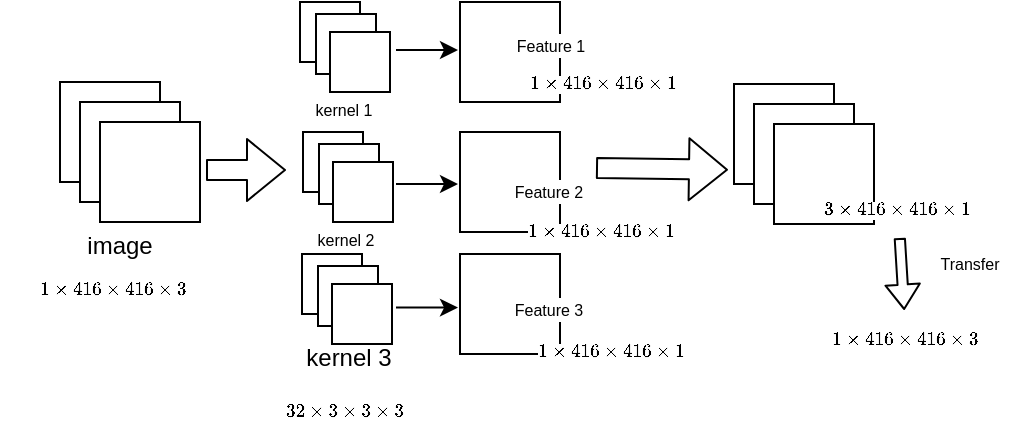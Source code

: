 <mxfile version="20.0.1" type="github">
  <diagram id="Qar00QR1e4j2eE_HeEWa" name="Page-1">
    <mxGraphModel dx="577" dy="299" grid="1" gridSize="1" guides="1" tooltips="1" connect="1" arrows="1" fold="1" page="1" pageScale="1" pageWidth="827" pageHeight="1169" background="none" math="1" shadow="0">
      <root>
        <mxCell id="0" />
        <mxCell id="1" parent="0" />
        <mxCell id="YP-jl6lNTAO6UAwj0qNz-1" value="" style="whiteSpace=wrap;html=1;aspect=fixed;rounded=0;sketch=0;" vertex="1" parent="1">
          <mxGeometry x="60" y="80" width="50" height="50" as="geometry" />
        </mxCell>
        <mxCell id="YP-jl6lNTAO6UAwj0qNz-2" value="" style="whiteSpace=wrap;html=1;aspect=fixed;rounded=0;sketch=0;" vertex="1" parent="1">
          <mxGeometry x="70" y="90" width="50" height="50" as="geometry" />
        </mxCell>
        <mxCell id="YP-jl6lNTAO6UAwj0qNz-3" value="" style="whiteSpace=wrap;html=1;aspect=fixed;rounded=0;sketch=0;" vertex="1" parent="1">
          <mxGeometry x="80" y="100" width="50" height="50" as="geometry" />
        </mxCell>
        <mxCell id="YP-jl6lNTAO6UAwj0qNz-4" value="" style="whiteSpace=wrap;html=1;aspect=fixed;rounded=0;sketch=0;" vertex="1" parent="1">
          <mxGeometry x="180" y="40" width="30" height="30" as="geometry" />
        </mxCell>
        <mxCell id="YP-jl6lNTAO6UAwj0qNz-5" value="" style="whiteSpace=wrap;html=1;aspect=fixed;rounded=0;sketch=0;" vertex="1" parent="1">
          <mxGeometry x="188" y="46" width="30" height="30" as="geometry" />
        </mxCell>
        <mxCell id="YP-jl6lNTAO6UAwj0qNz-6" value="" style="whiteSpace=wrap;html=1;aspect=fixed;rounded=0;sketch=0;" vertex="1" parent="1">
          <mxGeometry x="195" y="55" width="30" height="30" as="geometry" />
        </mxCell>
        <mxCell id="YP-jl6lNTAO6UAwj0qNz-7" value="" style="whiteSpace=wrap;html=1;aspect=fixed;rounded=0;sketch=0;" vertex="1" parent="1">
          <mxGeometry x="181.5" y="105" width="30" height="30" as="geometry" />
        </mxCell>
        <mxCell id="YP-jl6lNTAO6UAwj0qNz-8" value="" style="whiteSpace=wrap;html=1;aspect=fixed;rounded=0;sketch=0;" vertex="1" parent="1">
          <mxGeometry x="189.5" y="111" width="30" height="30" as="geometry" />
        </mxCell>
        <mxCell id="YP-jl6lNTAO6UAwj0qNz-9" value="" style="whiteSpace=wrap;html=1;aspect=fixed;rounded=0;sketch=0;" vertex="1" parent="1">
          <mxGeometry x="196.5" y="120" width="30" height="30" as="geometry" />
        </mxCell>
        <mxCell id="YP-jl6lNTAO6UAwj0qNz-10" value="" style="whiteSpace=wrap;html=1;aspect=fixed;rounded=0;sketch=0;" vertex="1" parent="1">
          <mxGeometry x="181" y="166" width="30" height="30" as="geometry" />
        </mxCell>
        <mxCell id="YP-jl6lNTAO6UAwj0qNz-11" value="" style="whiteSpace=wrap;html=1;aspect=fixed;rounded=0;sketch=0;" vertex="1" parent="1">
          <mxGeometry x="189" y="172" width="30" height="30" as="geometry" />
        </mxCell>
        <mxCell id="YP-jl6lNTAO6UAwj0qNz-12" value="" style="whiteSpace=wrap;html=1;aspect=fixed;rounded=0;sketch=0;" vertex="1" parent="1">
          <mxGeometry x="196" y="181" width="30" height="30" as="geometry" />
        </mxCell>
        <mxCell id="YP-jl6lNTAO6UAwj0qNz-13" value="" style="whiteSpace=wrap;html=1;aspect=fixed;rounded=0;sketch=0;" vertex="1" parent="1">
          <mxGeometry x="260" y="40" width="50" height="50" as="geometry" />
        </mxCell>
        <mxCell id="YP-jl6lNTAO6UAwj0qNz-14" value="" style="whiteSpace=wrap;html=1;aspect=fixed;rounded=0;sketch=0;" vertex="1" parent="1">
          <mxGeometry x="260" y="105" width="50" height="50" as="geometry" />
        </mxCell>
        <mxCell id="YP-jl6lNTAO6UAwj0qNz-15" value="" style="whiteSpace=wrap;html=1;aspect=fixed;rounded=0;sketch=0;" vertex="1" parent="1">
          <mxGeometry x="260" y="166" width="50" height="50" as="geometry" />
        </mxCell>
        <mxCell id="YP-jl6lNTAO6UAwj0qNz-16" value="" style="whiteSpace=wrap;html=1;aspect=fixed;rounded=0;sketch=0;" vertex="1" parent="1">
          <mxGeometry x="397" y="81" width="50" height="50" as="geometry" />
        </mxCell>
        <mxCell id="YP-jl6lNTAO6UAwj0qNz-17" value="" style="whiteSpace=wrap;html=1;aspect=fixed;rounded=0;sketch=0;" vertex="1" parent="1">
          <mxGeometry x="407" y="91" width="50" height="50" as="geometry" />
        </mxCell>
        <mxCell id="YP-jl6lNTAO6UAwj0qNz-18" value="" style="whiteSpace=wrap;html=1;aspect=fixed;rounded=0;sketch=0;" vertex="1" parent="1">
          <mxGeometry x="417" y="101" width="50" height="50" as="geometry" />
        </mxCell>
        <mxCell id="YP-jl6lNTAO6UAwj0qNz-19" value="image" style="text;html=1;strokeColor=none;fillColor=none;align=center;verticalAlign=middle;whiteSpace=wrap;rounded=0;sketch=0;" vertex="1" parent="1">
          <mxGeometry x="70" y="155" width="40" height="14" as="geometry" />
        </mxCell>
        <mxCell id="YP-jl6lNTAO6UAwj0qNz-20" value="&lt;font style=&quot;font-size: 12px;&quot;&gt;kernel 3&lt;/font&gt;" style="text;html=1;strokeColor=none;fillColor=none;align=center;verticalAlign=middle;whiteSpace=wrap;rounded=0;sketch=0;fontSize=8;" vertex="1" parent="1">
          <mxGeometry x="176.5" y="211" width="55" height="14" as="geometry" />
        </mxCell>
        <mxCell id="YP-jl6lNTAO6UAwj0qNz-22" value="&lt;span style=&quot;font-size: 8px;&quot;&gt;kernel 2&lt;/span&gt;" style="text;html=1;strokeColor=none;fillColor=none;align=center;verticalAlign=middle;whiteSpace=wrap;rounded=0;sketch=0;fontSize=10;fontColor=default;labelBackgroundColor=default;labelBorderColor=none;spacing=2;" vertex="1" parent="1">
          <mxGeometry x="178" y="150" width="50" height="16" as="geometry" />
        </mxCell>
        <mxCell id="YP-jl6lNTAO6UAwj0qNz-24" value="&lt;font style=&quot;font-size: 8px;&quot;&gt;&lt;font style=&quot;&quot;&gt;kernel&lt;/font&gt; 1&lt;/font&gt;" style="text;html=1;strokeColor=none;fillColor=none;align=center;verticalAlign=middle;whiteSpace=wrap;rounded=0;sketch=0;fontSize=10;fontColor=default;labelBackgroundColor=default;labelBorderColor=none;spacing=2;" vertex="1" parent="1">
          <mxGeometry x="176.5" y="85" width="50" height="16" as="geometry" />
        </mxCell>
        <mxCell id="YP-jl6lNTAO6UAwj0qNz-25" value="&lt;span style=&quot;font-size: 8px;&quot;&gt;Feature 1&lt;/span&gt;" style="text;html=1;strokeColor=none;fillColor=none;align=center;verticalAlign=middle;whiteSpace=wrap;rounded=0;sketch=0;fontSize=10;fontColor=default;labelBackgroundColor=default;labelBorderColor=none;spacing=2;" vertex="1" parent="1">
          <mxGeometry x="272" y="53" width="67" height="16" as="geometry" />
        </mxCell>
        <mxCell id="YP-jl6lNTAO6UAwj0qNz-26" value="&lt;span style=&quot;font-size: 8px;&quot;&gt;Feature 2&lt;/span&gt;" style="text;html=1;strokeColor=none;fillColor=none;align=center;verticalAlign=middle;whiteSpace=wrap;rounded=0;sketch=0;fontSize=10;fontColor=default;labelBackgroundColor=default;labelBorderColor=none;spacing=2;" vertex="1" parent="1">
          <mxGeometry x="271" y="126" width="67" height="16" as="geometry" />
        </mxCell>
        <mxCell id="YP-jl6lNTAO6UAwj0qNz-27" value="&lt;span style=&quot;font-size: 8px;&quot;&gt;Feature 3&lt;/span&gt;" style="text;html=1;strokeColor=none;fillColor=none;align=center;verticalAlign=middle;whiteSpace=wrap;rounded=0;sketch=0;fontSize=10;fontColor=default;labelBackgroundColor=default;labelBorderColor=none;spacing=2;" vertex="1" parent="1">
          <mxGeometry x="271" y="185" width="67" height="16" as="geometry" />
        </mxCell>
        <mxCell id="YP-jl6lNTAO6UAwj0qNz-29" value="" style="shape=flexArrow;endArrow=classic;html=1;rounded=1;sketch=0;fontSize=8;fontColor=default;curved=0;" edge="1" parent="1">
          <mxGeometry width="50" height="50" relative="1" as="geometry">
            <mxPoint x="133" y="124" as="sourcePoint" />
            <mxPoint x="173" y="124" as="targetPoint" />
          </mxGeometry>
        </mxCell>
        <mxCell id="YP-jl6lNTAO6UAwj0qNz-30" value="" style="endArrow=classic;html=1;rounded=1;sketch=0;fontSize=8;fontColor=default;curved=0;" edge="1" parent="1">
          <mxGeometry width="50" height="50" relative="1" as="geometry">
            <mxPoint x="228" y="64" as="sourcePoint" />
            <mxPoint x="259" y="64" as="targetPoint" />
          </mxGeometry>
        </mxCell>
        <mxCell id="YP-jl6lNTAO6UAwj0qNz-31" value="" style="endArrow=classic;html=1;rounded=1;sketch=0;fontSize=8;fontColor=default;curved=0;" edge="1" parent="1">
          <mxGeometry width="50" height="50" relative="1" as="geometry">
            <mxPoint x="228" y="131" as="sourcePoint" />
            <mxPoint x="259" y="131" as="targetPoint" />
          </mxGeometry>
        </mxCell>
        <mxCell id="YP-jl6lNTAO6UAwj0qNz-32" value="" style="endArrow=classic;html=1;rounded=1;sketch=0;fontSize=8;fontColor=default;curved=0;" edge="1" parent="1">
          <mxGeometry width="50" height="50" relative="1" as="geometry">
            <mxPoint x="228" y="192.81" as="sourcePoint" />
            <mxPoint x="259" y="192.81" as="targetPoint" />
          </mxGeometry>
        </mxCell>
        <mxCell id="YP-jl6lNTAO6UAwj0qNz-33" value="" style="shape=flexArrow;endArrow=classic;html=1;rounded=1;sketch=0;fontSize=8;fontColor=default;curved=0;entryX=-0.06;entryY=0.858;entryDx=0;entryDy=0;entryPerimeter=0;" edge="1" parent="1" target="YP-jl6lNTAO6UAwj0qNz-16">
          <mxGeometry width="50" height="50" relative="1" as="geometry">
            <mxPoint x="328" y="123" as="sourcePoint" />
            <mxPoint x="368" y="123" as="targetPoint" />
          </mxGeometry>
        </mxCell>
        <mxCell id="YP-jl6lNTAO6UAwj0qNz-50" value="`1xx416xx416xx3`" style="text;html=1;strokeColor=none;fillColor=none;align=center;verticalAlign=middle;whiteSpace=wrap;rounded=0;labelBackgroundColor=default;labelBorderColor=none;sketch=0;fontSize=8;fontColor=default;" vertex="1" parent="1">
          <mxGeometry x="30" y="169" width="114" height="29" as="geometry" />
        </mxCell>
        <mxCell id="YP-jl6lNTAO6UAwj0qNz-51" value="`32xx3xx3xx3`" style="text;html=1;strokeColor=none;fillColor=none;align=center;verticalAlign=middle;whiteSpace=wrap;rounded=0;labelBackgroundColor=default;labelBorderColor=none;sketch=0;fontSize=8;fontColor=default;" vertex="1" parent="1">
          <mxGeometry x="144.5" y="230" width="114" height="29" as="geometry" />
        </mxCell>
        <mxCell id="YP-jl6lNTAO6UAwj0qNz-52" value="`1xx416xx416xx1`" style="text;html=1;strokeColor=none;fillColor=none;align=center;verticalAlign=middle;whiteSpace=wrap;rounded=0;labelBackgroundColor=default;labelBorderColor=none;sketch=0;fontSize=8;fontColor=default;" vertex="1" parent="1">
          <mxGeometry x="279" y="200" width="114" height="29" as="geometry" />
        </mxCell>
        <mxCell id="YP-jl6lNTAO6UAwj0qNz-53" value="`1xx416xx416xx1`" style="text;html=1;strokeColor=none;fillColor=none;align=center;verticalAlign=middle;whiteSpace=wrap;rounded=0;labelBackgroundColor=default;labelBorderColor=none;sketch=0;fontSize=8;fontColor=default;" vertex="1" parent="1">
          <mxGeometry x="274" y="140" width="114" height="29" as="geometry" />
        </mxCell>
        <mxCell id="YP-jl6lNTAO6UAwj0qNz-54" value="`1xx416xx416xx1`" style="text;html=1;strokeColor=none;fillColor=none;align=center;verticalAlign=middle;whiteSpace=wrap;rounded=0;labelBackgroundColor=default;labelBorderColor=none;sketch=0;fontSize=8;fontColor=default;" vertex="1" parent="1">
          <mxGeometry x="275" y="66" width="114" height="29" as="geometry" />
        </mxCell>
        <mxCell id="YP-jl6lNTAO6UAwj0qNz-55" value="`3xx416xx416xx1`" style="text;html=1;strokeColor=none;fillColor=none;align=center;verticalAlign=middle;whiteSpace=wrap;rounded=0;labelBackgroundColor=default;labelBorderColor=none;sketch=0;fontSize=8;fontColor=default;" vertex="1" parent="1">
          <mxGeometry x="422" y="129" width="114" height="29" as="geometry" />
        </mxCell>
        <mxCell id="YP-jl6lNTAO6UAwj0qNz-56" value="`1xx416xx416xx3`" style="text;html=1;strokeColor=none;fillColor=none;align=center;verticalAlign=middle;whiteSpace=wrap;rounded=0;labelBackgroundColor=default;labelBorderColor=none;sketch=0;fontSize=8;fontColor=default;" vertex="1" parent="1">
          <mxGeometry x="426" y="194" width="114" height="29" as="geometry" />
        </mxCell>
        <mxCell id="YP-jl6lNTAO6UAwj0qNz-57" value="" style="shape=flexArrow;endArrow=classic;html=1;rounded=1;sketch=0;fontSize=8;fontColor=default;curved=0;endWidth=11.109;endSize=3.735;width=5.116;" edge="1" parent="1" source="YP-jl6lNTAO6UAwj0qNz-55" target="YP-jl6lNTAO6UAwj0qNz-56">
          <mxGeometry width="50" height="50" relative="1" as="geometry">
            <mxPoint x="479" y="157" as="sourcePoint" />
            <mxPoint x="529" y="107" as="targetPoint" />
          </mxGeometry>
        </mxCell>
        <mxCell id="YP-jl6lNTAO6UAwj0qNz-58" value="Transfer" style="text;html=1;strokeColor=none;fillColor=none;align=center;verticalAlign=middle;whiteSpace=wrap;rounded=0;labelBackgroundColor=default;labelBorderColor=none;sketch=0;fontSize=8;fontColor=default;" vertex="1" parent="1">
          <mxGeometry x="485" y="156" width="60" height="30" as="geometry" />
        </mxCell>
      </root>
    </mxGraphModel>
  </diagram>
</mxfile>
